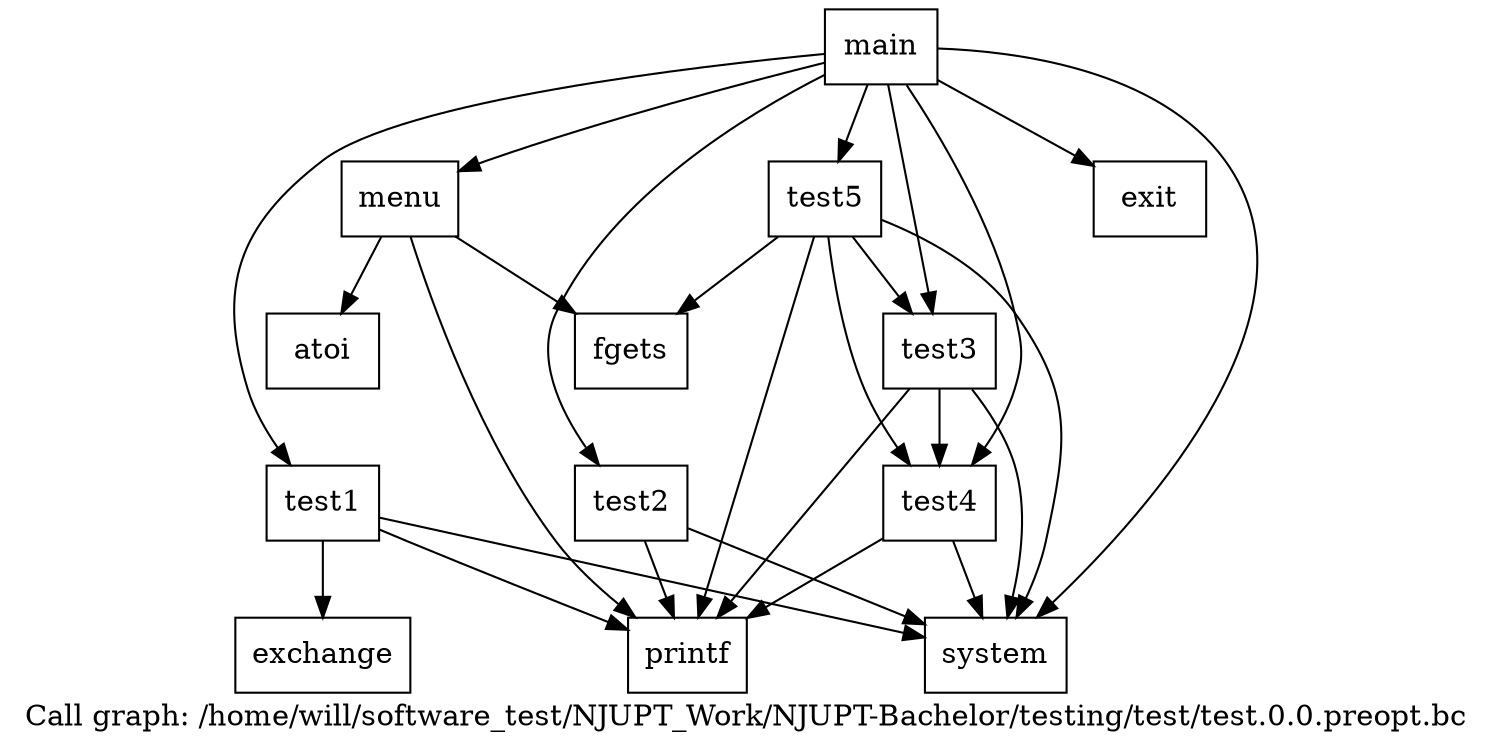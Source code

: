 digraph "Call graph: /home/will/software_test/NJUPT_Work/NJUPT-Bachelor/testing/test/test.0.0.preopt.bc" {
	label="Call graph: /home/will/software_test/NJUPT_Work/NJUPT-Bachelor/testing/test/test.0.0.preopt.bc";

	Node0x55d8c87ed670 [shape=record,label="{main}"];
	Node0x55d8c87ed670 -> Node0x55d8c87ed720;
	Node0x55d8c87ed670 -> Node0x55d8c87ed7d0;
	Node0x55d8c87ed670 -> Node0x55d8c87ed8b0;
	Node0x55d8c87ed670 -> Node0x55d8c87ed9e0;
	Node0x55d8c87ed670 -> Node0x55d8c87eda60;
	Node0x55d8c87ed670 -> Node0x55d8c8867f50;
	Node0x55d8c87ed670 -> Node0x55d8c8867fd0;
	Node0x55d8c87ed670 -> Node0x55d8c8868050;
	Node0x55d8c87ed720 [shape=record,label="{menu}"];
	Node0x55d8c87ed720 -> Node0x55d8c88680d0;
	Node0x55d8c87ed720 -> Node0x55d8c8868610;
	Node0x55d8c87ed720 -> Node0x55d8c8868590;
	Node0x55d8c87ed7d0 [shape=record,label="{test1}"];
	Node0x55d8c87ed7d0 -> Node0x55d8c8868050;
	Node0x55d8c87ed7d0 -> Node0x55d8c88680d0;
	Node0x55d8c87ed7d0 -> Node0x55d8c8868690;
	Node0x55d8c87ed8b0 [shape=record,label="{test2}"];
	Node0x55d8c87ed8b0 -> Node0x55d8c8868050;
	Node0x55d8c87ed8b0 -> Node0x55d8c88680d0;
	Node0x55d8c87ed9e0 [shape=record,label="{test3}"];
	Node0x55d8c87ed9e0 -> Node0x55d8c8868050;
	Node0x55d8c87ed9e0 -> Node0x55d8c88680d0;
	Node0x55d8c87ed9e0 -> Node0x55d8c87eda60;
	Node0x55d8c87eda60 [shape=record,label="{test4}"];
	Node0x55d8c87eda60 -> Node0x55d8c8868050;
	Node0x55d8c87eda60 -> Node0x55d8c88680d0;
	Node0x55d8c8867f50 [shape=record,label="{test5}"];
	Node0x55d8c8867f50 -> Node0x55d8c8868050;
	Node0x55d8c8867f50 -> Node0x55d8c8868590;
	Node0x55d8c8867f50 -> Node0x55d8c88680d0;
	Node0x55d8c8867f50 -> Node0x55d8c87ed9e0;
	Node0x55d8c8867f50 -> Node0x55d8c87eda60;
	Node0x55d8c8867fd0 [shape=record,label="{exit}"];
	Node0x55d8c8868050 [shape=record,label="{system}"];
	Node0x55d8c8868590 [shape=record,label="{fgets}"];
	Node0x55d8c88680d0 [shape=record,label="{printf}"];
	Node0x55d8c8868690 [shape=record,label="{exchange}"];
	Node0x55d8c8868610 [shape=record,label="{atoi}"];
}
